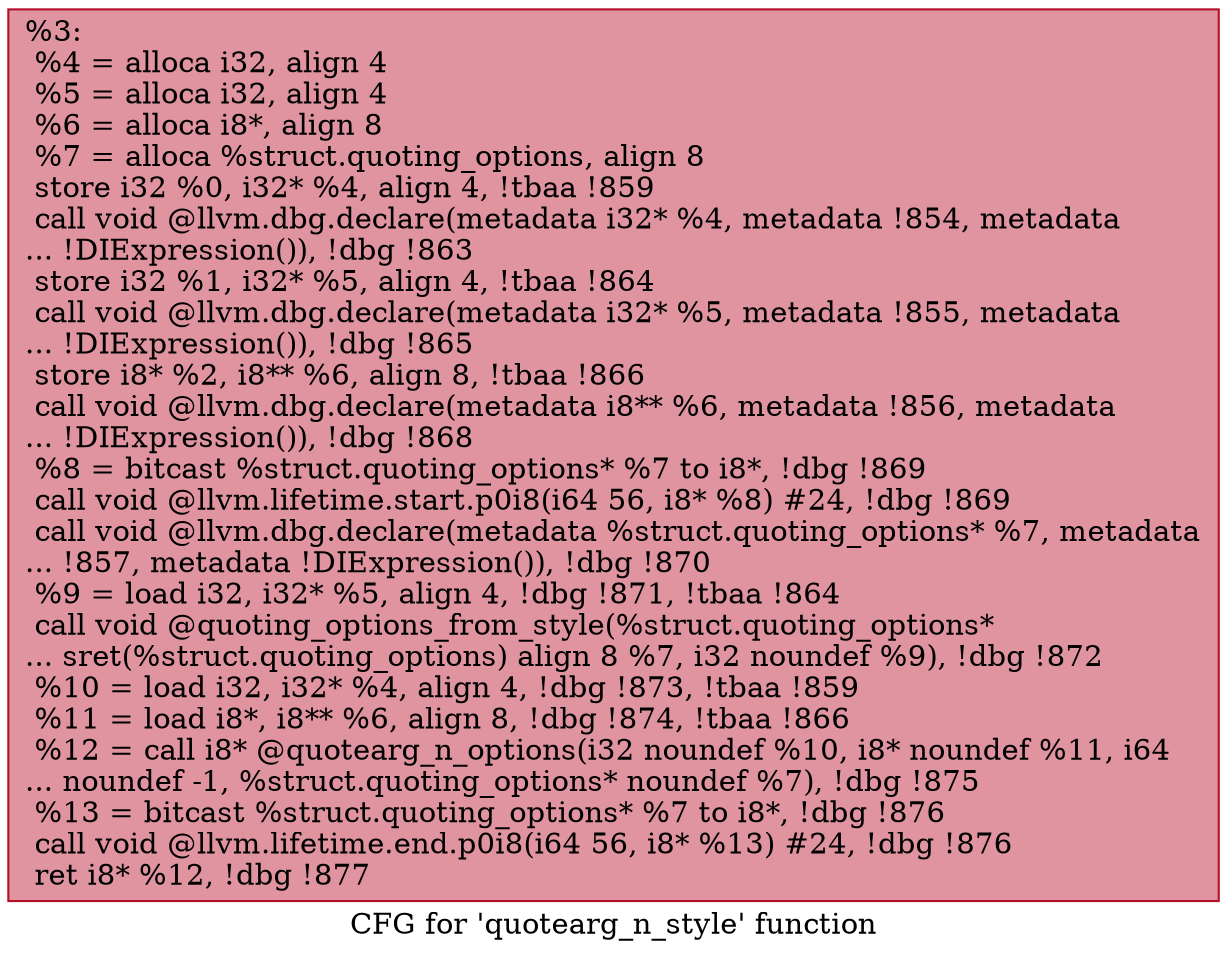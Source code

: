 digraph "CFG for 'quotearg_n_style' function" {
	label="CFG for 'quotearg_n_style' function";

	Node0x24b0ad0 [shape=record,color="#b70d28ff", style=filled, fillcolor="#b70d2870",label="{%3:\l  %4 = alloca i32, align 4\l  %5 = alloca i32, align 4\l  %6 = alloca i8*, align 8\l  %7 = alloca %struct.quoting_options, align 8\l  store i32 %0, i32* %4, align 4, !tbaa !859\l  call void @llvm.dbg.declare(metadata i32* %4, metadata !854, metadata\l... !DIExpression()), !dbg !863\l  store i32 %1, i32* %5, align 4, !tbaa !864\l  call void @llvm.dbg.declare(metadata i32* %5, metadata !855, metadata\l... !DIExpression()), !dbg !865\l  store i8* %2, i8** %6, align 8, !tbaa !866\l  call void @llvm.dbg.declare(metadata i8** %6, metadata !856, metadata\l... !DIExpression()), !dbg !868\l  %8 = bitcast %struct.quoting_options* %7 to i8*, !dbg !869\l  call void @llvm.lifetime.start.p0i8(i64 56, i8* %8) #24, !dbg !869\l  call void @llvm.dbg.declare(metadata %struct.quoting_options* %7, metadata\l... !857, metadata !DIExpression()), !dbg !870\l  %9 = load i32, i32* %5, align 4, !dbg !871, !tbaa !864\l  call void @quoting_options_from_style(%struct.quoting_options*\l... sret(%struct.quoting_options) align 8 %7, i32 noundef %9), !dbg !872\l  %10 = load i32, i32* %4, align 4, !dbg !873, !tbaa !859\l  %11 = load i8*, i8** %6, align 8, !dbg !874, !tbaa !866\l  %12 = call i8* @quotearg_n_options(i32 noundef %10, i8* noundef %11, i64\l... noundef -1, %struct.quoting_options* noundef %7), !dbg !875\l  %13 = bitcast %struct.quoting_options* %7 to i8*, !dbg !876\l  call void @llvm.lifetime.end.p0i8(i64 56, i8* %13) #24, !dbg !876\l  ret i8* %12, !dbg !877\l}"];
}
